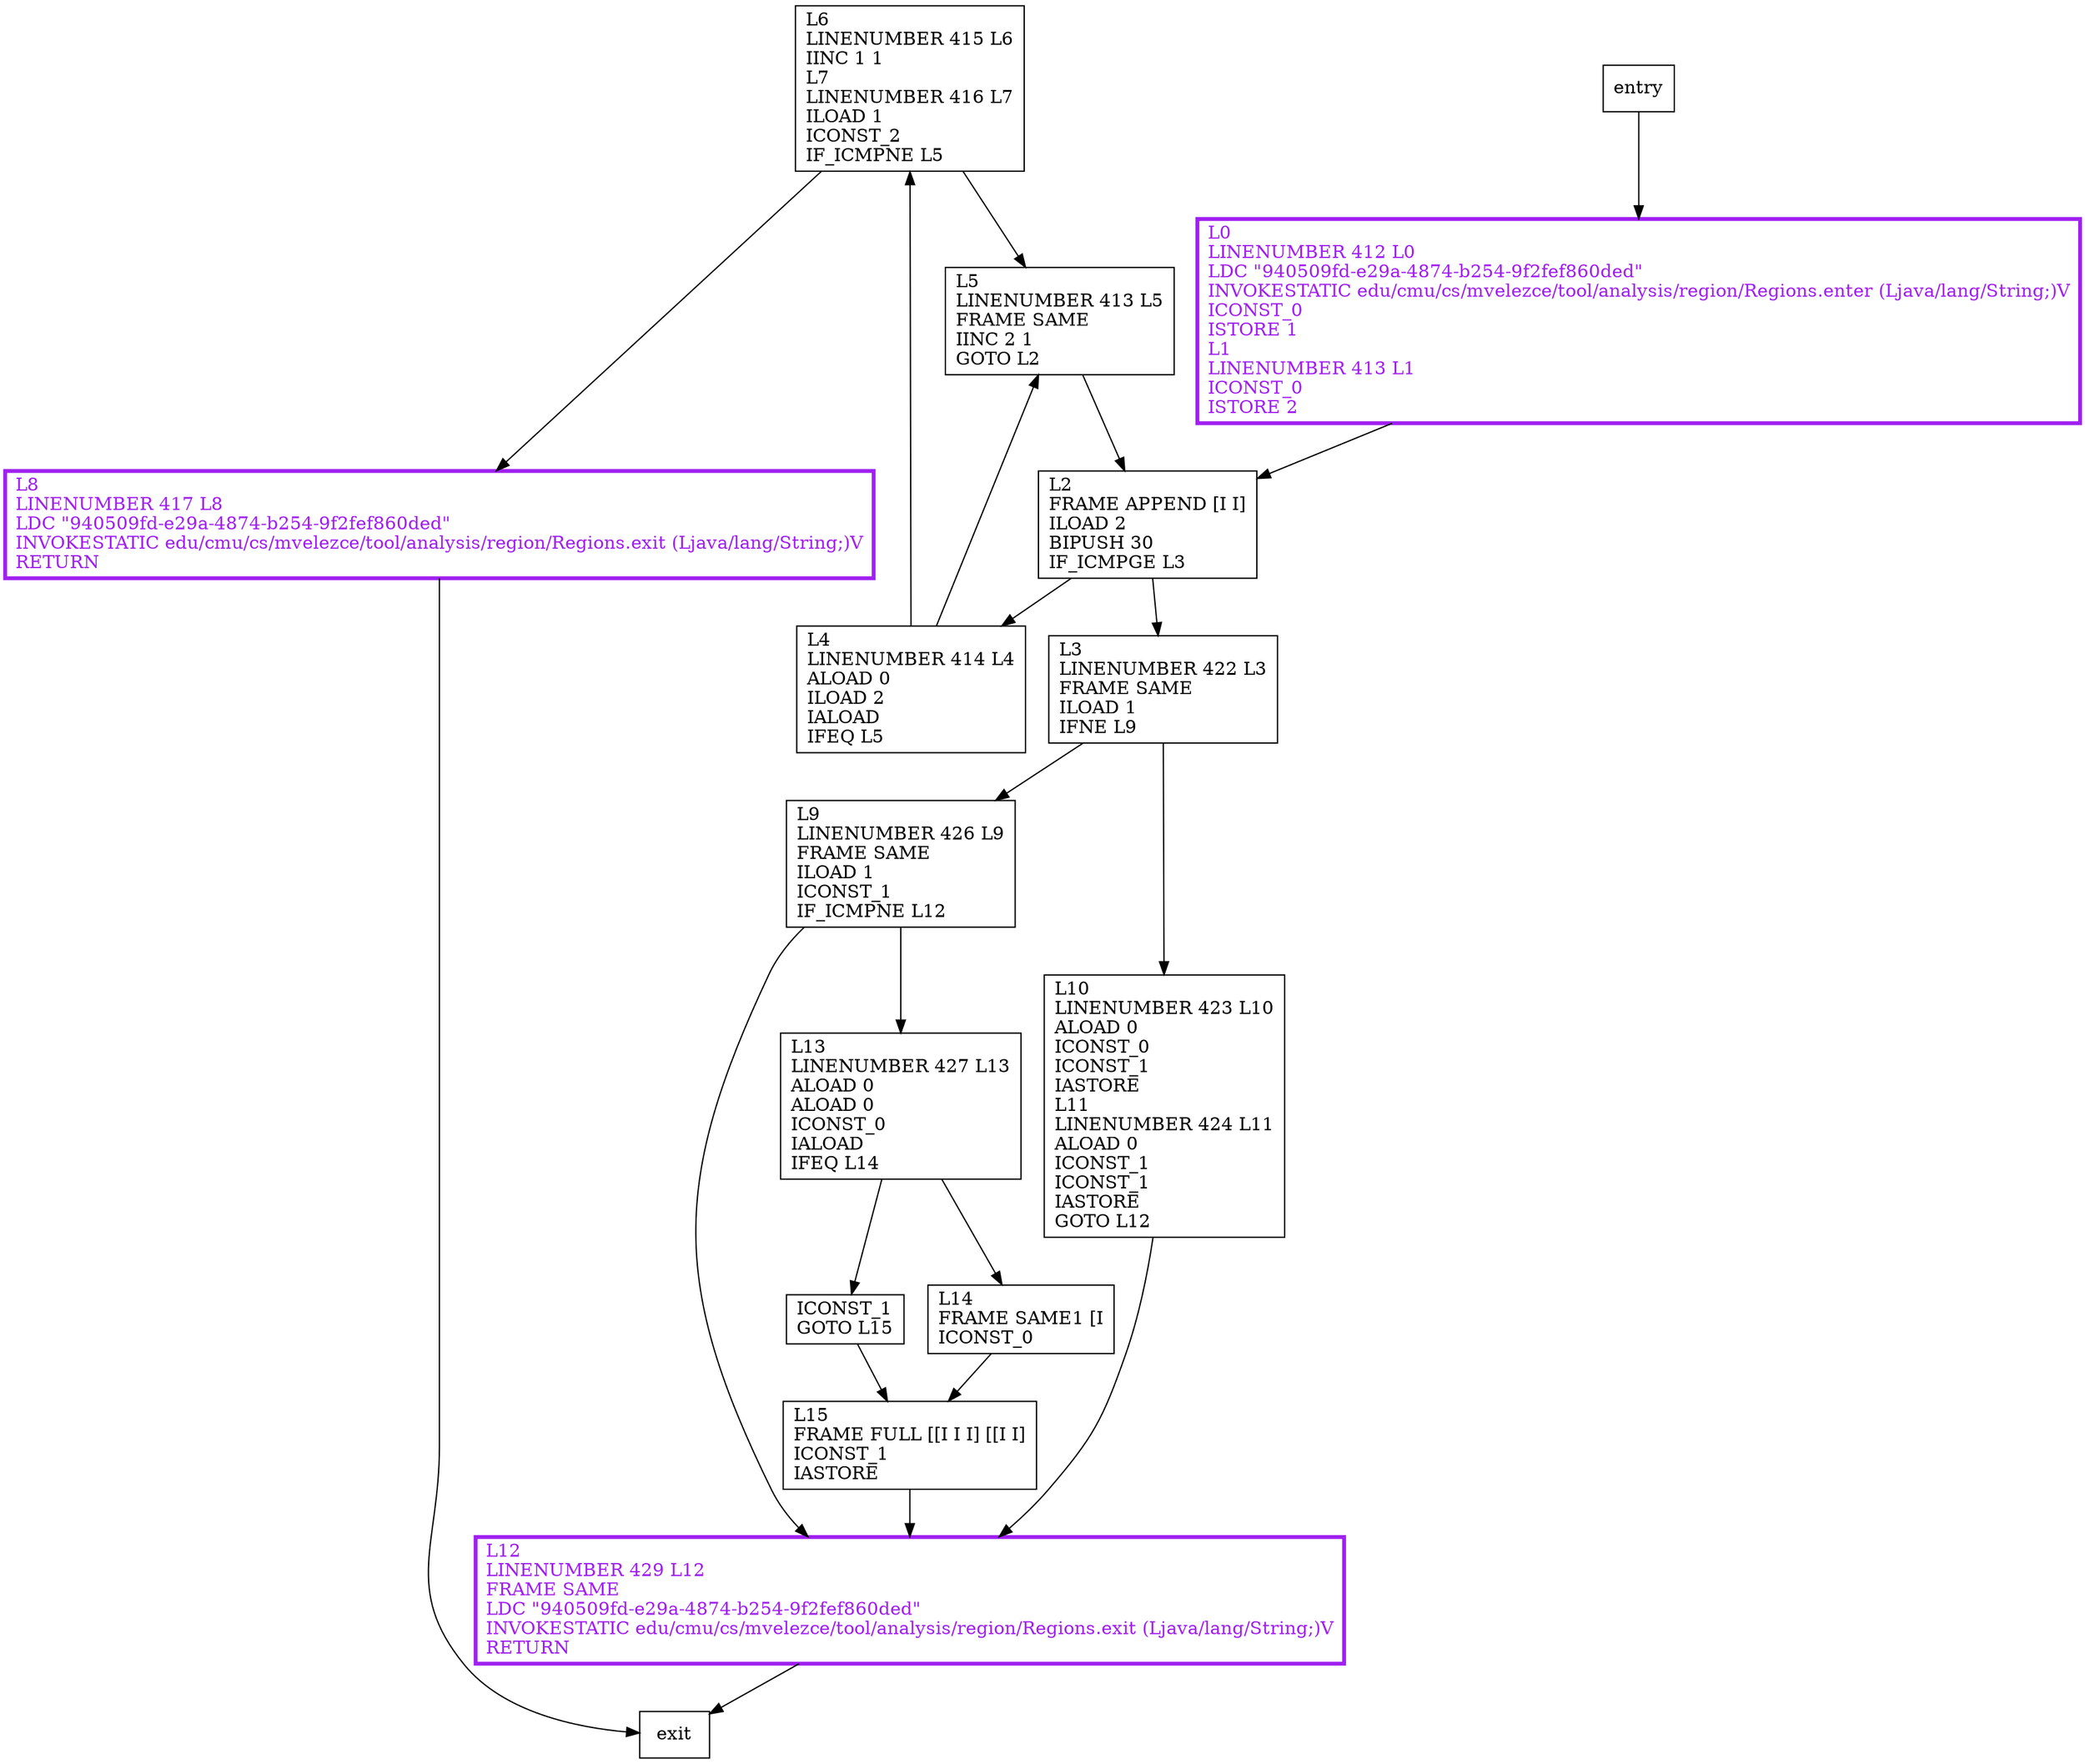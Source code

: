 digraph patchDistanceCodesForBuggyDecoders {
node [shape=record];
394349340 [label="L9\lLINENUMBER 426 L9\lFRAME SAME\lILOAD 1\lICONST_1\lIF_ICMPNE L12\l"];
1697441364 [label="L14\lFRAME SAME1 [I\lICONST_0\l"];
1550080835 [label="L0\lLINENUMBER 412 L0\lLDC \"940509fd-e29a-4874-b254-9f2fef860ded\"\lINVOKESTATIC edu/cmu/cs/mvelezce/tool/analysis/region/Regions.enter (Ljava/lang/String;)V\lICONST_0\lISTORE 1\lL1\lLINENUMBER 413 L1\lICONST_0\lISTORE 2\l"];
2075133112 [label="L12\lLINENUMBER 429 L12\lFRAME SAME\lLDC \"940509fd-e29a-4874-b254-9f2fef860ded\"\lINVOKESTATIC edu/cmu/cs/mvelezce/tool/analysis/region/Regions.exit (Ljava/lang/String;)V\lRETURN\l"];
697145861 [label="L4\lLINENUMBER 414 L4\lALOAD 0\lILOAD 2\lIALOAD\lIFEQ L5\l"];
1378592036 [label="ICONST_1\lGOTO L15\l"];
1808884231 [label="L3\lLINENUMBER 422 L3\lFRAME SAME\lILOAD 1\lIFNE L9\l"];
2060037930 [label="L10\lLINENUMBER 423 L10\lALOAD 0\lICONST_0\lICONST_1\lIASTORE\lL11\lLINENUMBER 424 L11\lALOAD 0\lICONST_1\lICONST_1\lIASTORE\lGOTO L12\l"];
62915435 [label="L2\lFRAME APPEND [I I]\lILOAD 2\lBIPUSH 30\lIF_ICMPGE L3\l"];
653880197 [label="L6\lLINENUMBER 415 L6\lIINC 1 1\lL7\lLINENUMBER 416 L7\lILOAD 1\lICONST_2\lIF_ICMPNE L5\l"];
2028510206 [label="L13\lLINENUMBER 427 L13\lALOAD 0\lALOAD 0\lICONST_0\lIALOAD\lIFEQ L14\l"];
1188623367 [label="L8\lLINENUMBER 417 L8\lLDC \"940509fd-e29a-4874-b254-9f2fef860ded\"\lINVOKESTATIC edu/cmu/cs/mvelezce/tool/analysis/region/Regions.exit (Ljava/lang/String;)V\lRETURN\l"];
700837405 [label="L15\lFRAME FULL [[I I I] [[I I]\lICONST_1\lIASTORE\l"];
1480170882 [label="L5\lLINENUMBER 413 L5\lFRAME SAME\lIINC 2 1\lGOTO L2\l"];
entry;
exit;
394349340 -> 2075133112;
394349340 -> 2028510206;
1697441364 -> 700837405;
1550080835 -> 62915435;
2075133112 -> exit;
697145861 -> 653880197;
697145861 -> 1480170882;
entry -> 1550080835;
1378592036 -> 700837405;
1808884231 -> 394349340;
1808884231 -> 2060037930;
2060037930 -> 2075133112;
62915435 -> 1808884231;
62915435 -> 697145861;
653880197 -> 1188623367;
653880197 -> 1480170882;
2028510206 -> 1378592036;
2028510206 -> 1697441364;
1188623367 -> exit;
700837405 -> 2075133112;
1480170882 -> 62915435;
1550080835[fontcolor="purple", penwidth=3, color="purple"];
2075133112[fontcolor="purple", penwidth=3, color="purple"];
1188623367[fontcolor="purple", penwidth=3, color="purple"];
}
